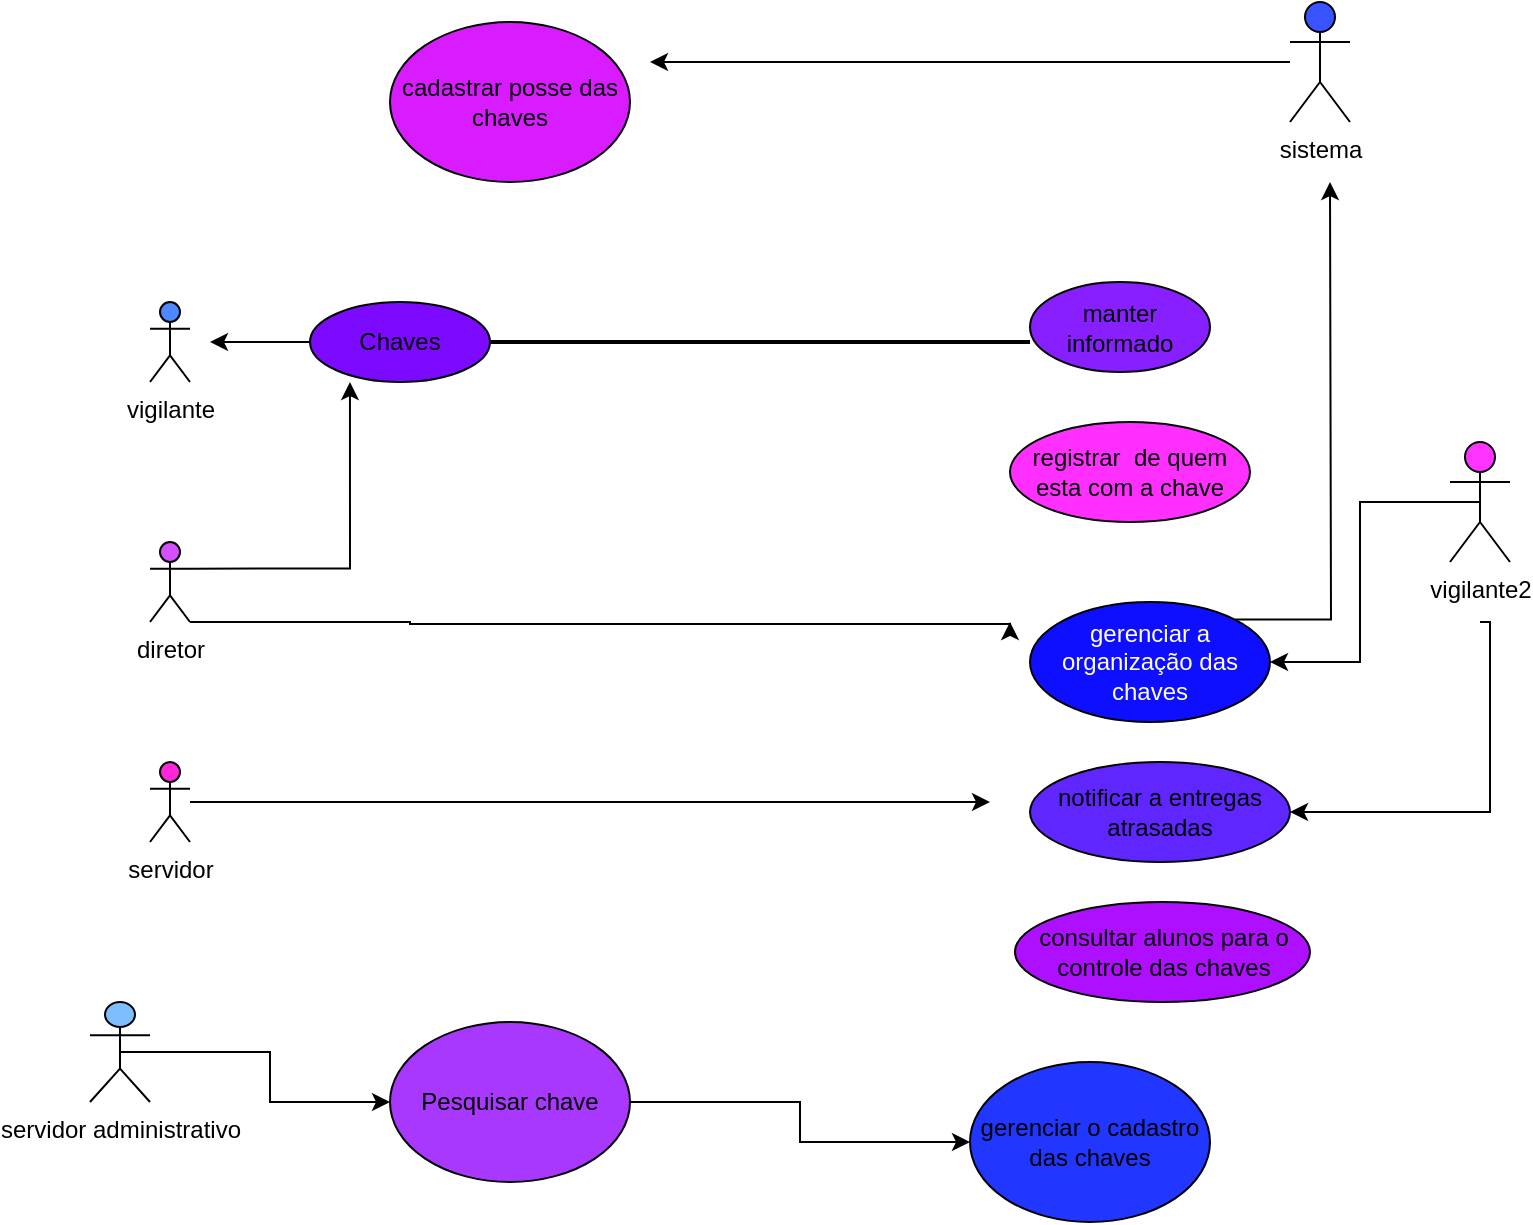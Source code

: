 <mxfile version="22.0.4" type="github">
  <diagram name="Página-1" id="fbQHGX0b5FdxFBpHqpCd">
    <mxGraphModel dx="2261" dy="788" grid="1" gridSize="10" guides="1" tooltips="1" connect="1" arrows="1" fold="1" page="1" pageScale="1" pageWidth="827" pageHeight="1169" math="0" shadow="0">
      <root>
        <mxCell id="0" />
        <mxCell id="1" parent="0" />
        <mxCell id="o5o5xaM_Ar66Obw6dxJy-1" value="vigilante" style="shape=umlActor;verticalLabelPosition=bottom;verticalAlign=top;html=1;outlineConnect=0;fillColor=#4D88FF;" vertex="1" parent="1">
          <mxGeometry x="60" y="170" width="20" height="40" as="geometry" />
        </mxCell>
        <mxCell id="o5o5xaM_Ar66Obw6dxJy-56" style="edgeStyle=orthogonalEdgeStyle;rounded=0;orthogonalLoop=1;jettySize=auto;html=1;" edge="1" parent="1" source="o5o5xaM_Ar66Obw6dxJy-3">
          <mxGeometry relative="1" as="geometry">
            <mxPoint x="310" y="50" as="targetPoint" />
          </mxGeometry>
        </mxCell>
        <mxCell id="o5o5xaM_Ar66Obw6dxJy-3" value="sistema" style="shape=umlActor;verticalLabelPosition=bottom;verticalAlign=top;html=1;outlineConnect=0;fillColor=#3853FF;" vertex="1" parent="1">
          <mxGeometry x="630" y="20" width="30" height="60" as="geometry" />
        </mxCell>
        <mxCell id="o5o5xaM_Ar66Obw6dxJy-24" style="edgeStyle=orthogonalEdgeStyle;rounded=0;orthogonalLoop=1;jettySize=auto;html=1;exitX=0;exitY=0.5;exitDx=0;exitDy=0;" edge="1" parent="1" source="o5o5xaM_Ar66Obw6dxJy-6">
          <mxGeometry relative="1" as="geometry">
            <mxPoint x="90" y="190" as="targetPoint" />
          </mxGeometry>
        </mxCell>
        <mxCell id="o5o5xaM_Ar66Obw6dxJy-6" value="Chaves" style="ellipse;whiteSpace=wrap;html=1;fillColor=#7C0AFF;" vertex="1" parent="1">
          <mxGeometry x="140" y="170" width="90" height="40" as="geometry" />
        </mxCell>
        <mxCell id="o5o5xaM_Ar66Obw6dxJy-59" style="edgeStyle=orthogonalEdgeStyle;rounded=0;orthogonalLoop=1;jettySize=auto;html=1;" edge="1" parent="1" source="o5o5xaM_Ar66Obw6dxJy-7">
          <mxGeometry relative="1" as="geometry">
            <mxPoint x="480" y="420" as="targetPoint" />
          </mxGeometry>
        </mxCell>
        <mxCell id="o5o5xaM_Ar66Obw6dxJy-7" value="servidor" style="shape=umlActor;verticalLabelPosition=bottom;verticalAlign=top;html=1;outlineConnect=0;fillColor=#FF26DB;" vertex="1" parent="1">
          <mxGeometry x="60" y="400" width="20" height="40" as="geometry" />
        </mxCell>
        <mxCell id="o5o5xaM_Ar66Obw6dxJy-12" value="manter informado" style="ellipse;whiteSpace=wrap;html=1;fillColor=#871FFF;" vertex="1" parent="1">
          <mxGeometry x="500" y="160" width="90" height="45" as="geometry" />
        </mxCell>
        <mxCell id="o5o5xaM_Ar66Obw6dxJy-18" value="registrar&amp;nbsp; de quem esta com a chave" style="ellipse;whiteSpace=wrap;html=1;fillColor=#FF30FF;" vertex="1" parent="1">
          <mxGeometry x="490" y="230" width="120" height="50" as="geometry" />
        </mxCell>
        <mxCell id="o5o5xaM_Ar66Obw6dxJy-61" style="edgeStyle=orthogonalEdgeStyle;rounded=0;orthogonalLoop=1;jettySize=auto;html=1;" edge="1" parent="1" source="o5o5xaM_Ar66Obw6dxJy-19">
          <mxGeometry relative="1" as="geometry">
            <mxPoint x="490" y="330" as="targetPoint" />
            <Array as="points">
              <mxPoint x="190" y="330" />
              <mxPoint x="190" y="331" />
            </Array>
          </mxGeometry>
        </mxCell>
        <mxCell id="o5o5xaM_Ar66Obw6dxJy-19" value="diretor" style="shape=umlActor;verticalLabelPosition=bottom;verticalAlign=top;html=1;outlineConnect=0;fillColor=#D64FFF;" vertex="1" parent="1">
          <mxGeometry x="60" y="290" width="20" height="40" as="geometry" />
        </mxCell>
        <mxCell id="o5o5xaM_Ar66Obw6dxJy-55" style="edgeStyle=orthogonalEdgeStyle;rounded=0;orthogonalLoop=1;jettySize=auto;html=1;exitX=1;exitY=0;exitDx=0;exitDy=0;" edge="1" parent="1" source="o5o5xaM_Ar66Obw6dxJy-34">
          <mxGeometry relative="1" as="geometry">
            <mxPoint x="650" y="110" as="targetPoint" />
          </mxGeometry>
        </mxCell>
        <mxCell id="o5o5xaM_Ar66Obw6dxJy-34" value="&lt;font color=&quot;#ffffff&quot;&gt;gerenciar a organização das chaves&lt;/font&gt;" style="ellipse;whiteSpace=wrap;html=1;fillColor=#0F0FFF;" vertex="1" parent="1">
          <mxGeometry x="500" y="320" width="120" height="60" as="geometry" />
        </mxCell>
        <mxCell id="o5o5xaM_Ar66Obw6dxJy-35" value="notificar a entregas atrasadas" style="ellipse;whiteSpace=wrap;html=1;fillColor=#6026FF;" vertex="1" parent="1">
          <mxGeometry x="500" y="400" width="130" height="50" as="geometry" />
        </mxCell>
        <mxCell id="o5o5xaM_Ar66Obw6dxJy-36" value="consultar alunos para o controle das chaves" style="ellipse;whiteSpace=wrap;html=1;fillColor=#AF0FFF;" vertex="1" parent="1">
          <mxGeometry x="492.5" y="470" width="147.5" height="50" as="geometry" />
        </mxCell>
        <mxCell id="o5o5xaM_Ar66Obw6dxJy-37" value="" style="line;strokeWidth=2;html=1;" vertex="1" parent="1">
          <mxGeometry x="230" y="185" width="270" height="10" as="geometry" />
        </mxCell>
        <mxCell id="o5o5xaM_Ar66Obw6dxJy-38" style="edgeStyle=orthogonalEdgeStyle;rounded=0;orthogonalLoop=1;jettySize=auto;html=1;exitX=1;exitY=0.333;exitDx=0;exitDy=0;exitPerimeter=0;entryX=0.222;entryY=1;entryDx=0;entryDy=0;entryPerimeter=0;" edge="1" parent="1" source="o5o5xaM_Ar66Obw6dxJy-19" target="o5o5xaM_Ar66Obw6dxJy-6">
          <mxGeometry relative="1" as="geometry" />
        </mxCell>
        <mxCell id="o5o5xaM_Ar66Obw6dxJy-50" style="edgeStyle=orthogonalEdgeStyle;rounded=0;orthogonalLoop=1;jettySize=auto;html=1;exitX=1;exitY=0.5;exitDx=0;exitDy=0;entryX=0;entryY=0.5;entryDx=0;entryDy=0;" edge="1" parent="1" source="o5o5xaM_Ar66Obw6dxJy-43" target="o5o5xaM_Ar66Obw6dxJy-49">
          <mxGeometry relative="1" as="geometry" />
        </mxCell>
        <mxCell id="o5o5xaM_Ar66Obw6dxJy-43" value="Pesquisar chave" style="ellipse;whiteSpace=wrap;html=1;fillColor=#A938FF;" vertex="1" parent="1">
          <mxGeometry x="180" y="530" width="120" height="80" as="geometry" />
        </mxCell>
        <mxCell id="o5o5xaM_Ar66Obw6dxJy-44" value="cadastrar posse das chaves" style="ellipse;whiteSpace=wrap;html=1;fillColor=#D91CFF;" vertex="1" parent="1">
          <mxGeometry x="180" y="30" width="120" height="80" as="geometry" />
        </mxCell>
        <mxCell id="o5o5xaM_Ar66Obw6dxJy-47" style="edgeStyle=orthogonalEdgeStyle;rounded=0;orthogonalLoop=1;jettySize=auto;html=1;exitX=0.5;exitY=0.5;exitDx=0;exitDy=0;exitPerimeter=0;" edge="1" parent="1" source="o5o5xaM_Ar66Obw6dxJy-46" target="o5o5xaM_Ar66Obw6dxJy-43">
          <mxGeometry relative="1" as="geometry" />
        </mxCell>
        <mxCell id="o5o5xaM_Ar66Obw6dxJy-46" value="servidor administrativo" style="shape=umlActor;verticalLabelPosition=bottom;verticalAlign=top;html=1;outlineConnect=0;fillColor=#7DBEFF;" vertex="1" parent="1">
          <mxGeometry x="30" y="520" width="30" height="50" as="geometry" />
        </mxCell>
        <mxCell id="o5o5xaM_Ar66Obw6dxJy-49" value="gerenciar o cadastro das chaves" style="ellipse;whiteSpace=wrap;html=1;fillColor=#2137FF;" vertex="1" parent="1">
          <mxGeometry x="470" y="550" width="120" height="80" as="geometry" />
        </mxCell>
        <mxCell id="o5o5xaM_Ar66Obw6dxJy-52" style="edgeStyle=orthogonalEdgeStyle;rounded=0;orthogonalLoop=1;jettySize=auto;html=1;exitX=0.5;exitY=0.5;exitDx=0;exitDy=0;exitPerimeter=0;entryX=1;entryY=0.5;entryDx=0;entryDy=0;" edge="1" parent="1" source="o5o5xaM_Ar66Obw6dxJy-51" target="o5o5xaM_Ar66Obw6dxJy-34">
          <mxGeometry relative="1" as="geometry" />
        </mxCell>
        <mxCell id="o5o5xaM_Ar66Obw6dxJy-57" style="edgeStyle=orthogonalEdgeStyle;rounded=0;orthogonalLoop=1;jettySize=auto;html=1;" edge="1" parent="1" target="o5o5xaM_Ar66Obw6dxJy-35">
          <mxGeometry relative="1" as="geometry">
            <mxPoint x="725" y="330" as="sourcePoint" />
            <Array as="points">
              <mxPoint x="730" y="330" />
              <mxPoint x="730" y="425" />
            </Array>
          </mxGeometry>
        </mxCell>
        <mxCell id="o5o5xaM_Ar66Obw6dxJy-51" value="vigilante2" style="shape=umlActor;verticalLabelPosition=bottom;verticalAlign=top;html=1;outlineConnect=0;fillColor=#FF33FF;" vertex="1" parent="1">
          <mxGeometry x="710" y="240" width="30" height="60" as="geometry" />
        </mxCell>
      </root>
    </mxGraphModel>
  </diagram>
</mxfile>
